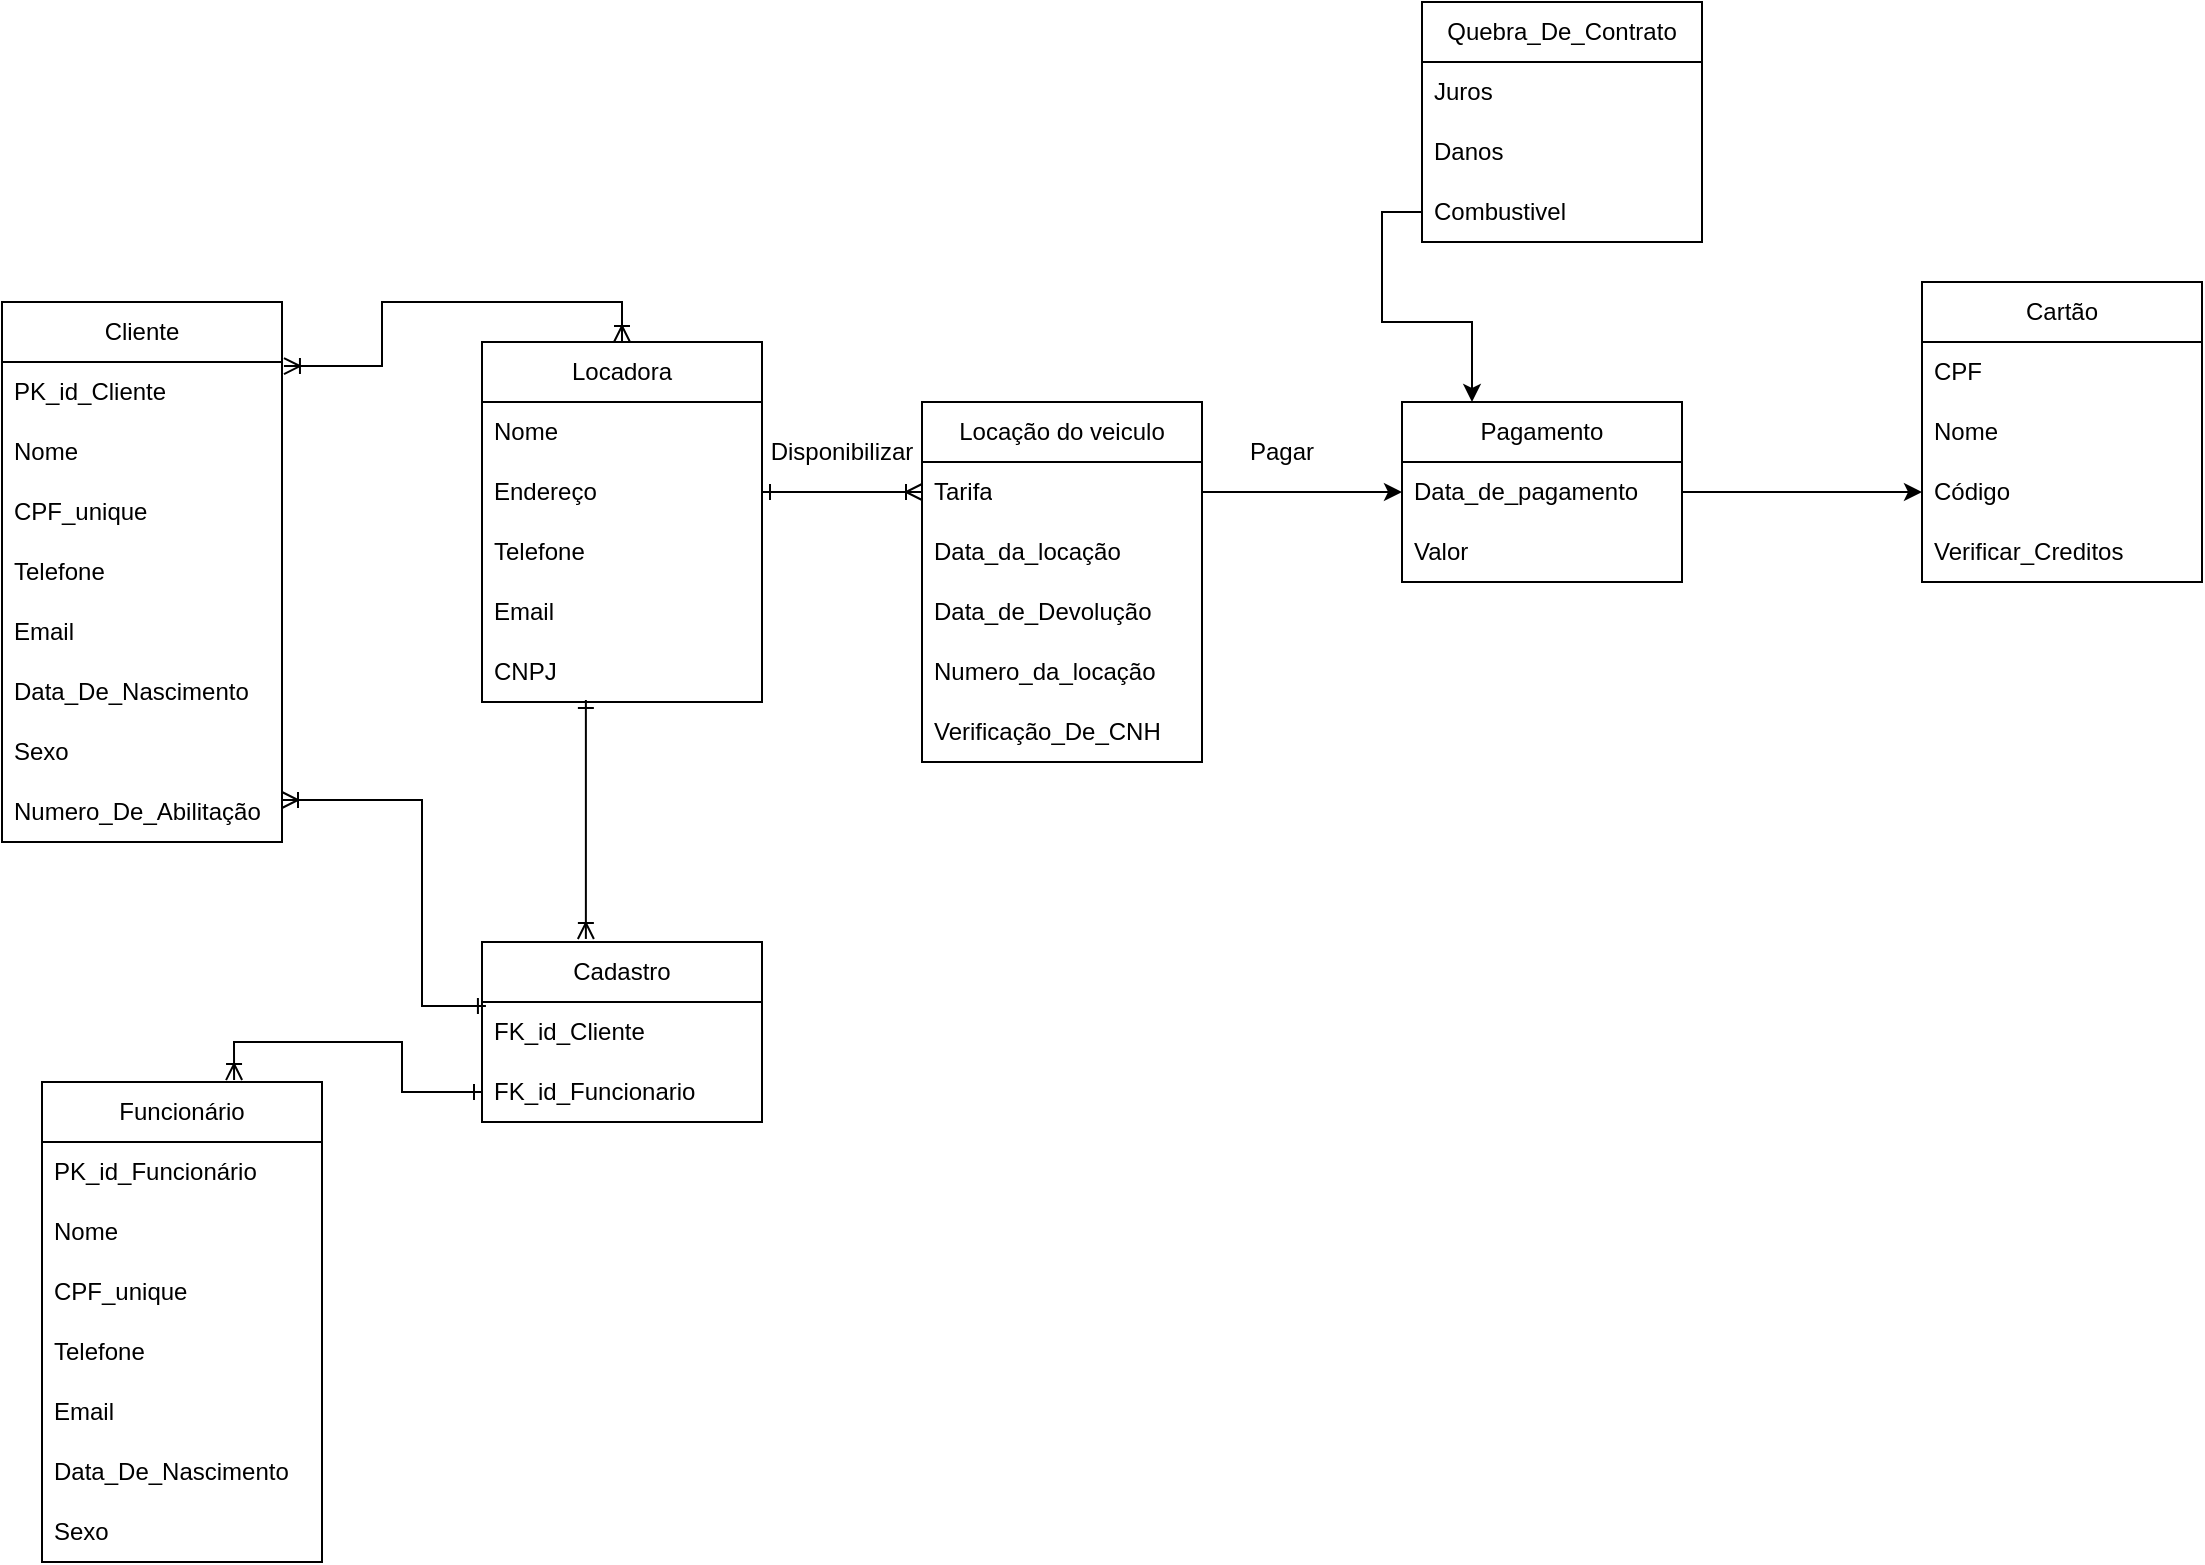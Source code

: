 <mxfile version="23.1.7" type="github">
  <diagram name="Página-1" id="-zwmu9AmXeO0eC-2ghss">
    <mxGraphModel dx="1434" dy="1949" grid="1" gridSize="10" guides="1" tooltips="1" connect="1" arrows="1" fold="1" page="1" pageScale="1" pageWidth="827" pageHeight="1169" math="0" shadow="0">
      <root>
        <mxCell id="0" />
        <mxCell id="1" parent="0" />
        <mxCell id="XTqYAZaex5O8AX5dt9Om-7" value="Cliente" style="swimlane;fontStyle=0;childLayout=stackLayout;horizontal=1;startSize=30;horizontalStack=0;resizeParent=1;resizeParentMax=0;resizeLast=0;collapsible=1;marginBottom=0;whiteSpace=wrap;html=1;" parent="1" vertex="1">
          <mxGeometry x="260" y="-120" width="140" height="270" as="geometry" />
        </mxCell>
        <mxCell id="XTqYAZaex5O8AX5dt9Om-9" value="PK_id_Cliente" style="text;strokeColor=none;fillColor=none;align=left;verticalAlign=middle;spacingLeft=4;spacingRight=4;overflow=hidden;points=[[0,0.5],[1,0.5]];portConstraint=eastwest;rotatable=0;whiteSpace=wrap;html=1;" parent="XTqYAZaex5O8AX5dt9Om-7" vertex="1">
          <mxGeometry y="30" width="140" height="30" as="geometry" />
        </mxCell>
        <mxCell id="taYVCK9qIJ_HJ_ssxIY1-9" value="Nome" style="text;strokeColor=none;fillColor=none;align=left;verticalAlign=middle;spacingLeft=4;spacingRight=4;overflow=hidden;points=[[0,0.5],[1,0.5]];portConstraint=eastwest;rotatable=0;whiteSpace=wrap;html=1;" vertex="1" parent="XTqYAZaex5O8AX5dt9Om-7">
          <mxGeometry y="60" width="140" height="30" as="geometry" />
        </mxCell>
        <mxCell id="taYVCK9qIJ_HJ_ssxIY1-12" value="CPF_unique" style="text;strokeColor=none;fillColor=none;align=left;verticalAlign=middle;spacingLeft=4;spacingRight=4;overflow=hidden;points=[[0,0.5],[1,0.5]];portConstraint=eastwest;rotatable=0;whiteSpace=wrap;html=1;" vertex="1" parent="XTqYAZaex5O8AX5dt9Om-7">
          <mxGeometry y="90" width="140" height="30" as="geometry" />
        </mxCell>
        <mxCell id="taYVCK9qIJ_HJ_ssxIY1-13" value="Telefone" style="text;strokeColor=none;fillColor=none;align=left;verticalAlign=middle;spacingLeft=4;spacingRight=4;overflow=hidden;points=[[0,0.5],[1,0.5]];portConstraint=eastwest;rotatable=0;whiteSpace=wrap;html=1;" vertex="1" parent="XTqYAZaex5O8AX5dt9Om-7">
          <mxGeometry y="120" width="140" height="30" as="geometry" />
        </mxCell>
        <mxCell id="taYVCK9qIJ_HJ_ssxIY1-14" value="Email" style="text;strokeColor=none;fillColor=none;align=left;verticalAlign=middle;spacingLeft=4;spacingRight=4;overflow=hidden;points=[[0,0.5],[1,0.5]];portConstraint=eastwest;rotatable=0;whiteSpace=wrap;html=1;" vertex="1" parent="XTqYAZaex5O8AX5dt9Om-7">
          <mxGeometry y="150" width="140" height="30" as="geometry" />
        </mxCell>
        <mxCell id="taYVCK9qIJ_HJ_ssxIY1-15" value="Data_De_Nascimento" style="text;strokeColor=none;fillColor=none;align=left;verticalAlign=middle;spacingLeft=4;spacingRight=4;overflow=hidden;points=[[0,0.5],[1,0.5]];portConstraint=eastwest;rotatable=0;whiteSpace=wrap;html=1;" vertex="1" parent="XTqYAZaex5O8AX5dt9Om-7">
          <mxGeometry y="180" width="140" height="30" as="geometry" />
        </mxCell>
        <mxCell id="taYVCK9qIJ_HJ_ssxIY1-16" value="Sexo" style="text;strokeColor=none;fillColor=none;align=left;verticalAlign=middle;spacingLeft=4;spacingRight=4;overflow=hidden;points=[[0,0.5],[1,0.5]];portConstraint=eastwest;rotatable=0;whiteSpace=wrap;html=1;" vertex="1" parent="XTqYAZaex5O8AX5dt9Om-7">
          <mxGeometry y="210" width="140" height="30" as="geometry" />
        </mxCell>
        <mxCell id="taYVCK9qIJ_HJ_ssxIY1-17" value="Numero_De_Abilitação" style="text;strokeColor=none;fillColor=none;align=left;verticalAlign=middle;spacingLeft=4;spacingRight=4;overflow=hidden;points=[[0,0.5],[1,0.5]];portConstraint=eastwest;rotatable=0;whiteSpace=wrap;html=1;" vertex="1" parent="XTqYAZaex5O8AX5dt9Om-7">
          <mxGeometry y="240" width="140" height="30" as="geometry" />
        </mxCell>
        <mxCell id="taYVCK9qIJ_HJ_ssxIY1-59" style="edgeStyle=orthogonalEdgeStyle;rounded=0;orthogonalLoop=1;jettySize=auto;html=1;exitX=0.686;exitY=-0.004;exitDx=0;exitDy=0;entryX=0;entryY=0.5;entryDx=0;entryDy=0;startArrow=ERoneToMany;startFill=0;endArrow=ERone;endFill=0;exitPerimeter=0;" edge="1" parent="1" source="XTqYAZaex5O8AX5dt9Om-13" target="taYVCK9qIJ_HJ_ssxIY1-54">
          <mxGeometry relative="1" as="geometry">
            <Array as="points">
              <mxPoint x="376" y="250" />
              <mxPoint x="460" y="250" />
              <mxPoint x="460" y="275" />
            </Array>
          </mxGeometry>
        </mxCell>
        <mxCell id="XTqYAZaex5O8AX5dt9Om-13" value="Funcionário" style="swimlane;fontStyle=0;childLayout=stackLayout;horizontal=1;startSize=30;horizontalStack=0;resizeParent=1;resizeParentMax=0;resizeLast=0;collapsible=1;marginBottom=0;whiteSpace=wrap;html=1;" parent="1" vertex="1">
          <mxGeometry x="280" y="270" width="140" height="240" as="geometry" />
        </mxCell>
        <mxCell id="XTqYAZaex5O8AX5dt9Om-14" value="PK_id_Funcionário" style="text;strokeColor=none;fillColor=none;align=left;verticalAlign=middle;spacingLeft=4;spacingRight=4;overflow=hidden;points=[[0,0.5],[1,0.5]];portConstraint=eastwest;rotatable=0;whiteSpace=wrap;html=1;" parent="XTqYAZaex5O8AX5dt9Om-13" vertex="1">
          <mxGeometry y="30" width="140" height="30" as="geometry" />
        </mxCell>
        <mxCell id="XTqYAZaex5O8AX5dt9Om-16" value="Nome" style="text;strokeColor=none;fillColor=none;align=left;verticalAlign=middle;spacingLeft=4;spacingRight=4;overflow=hidden;points=[[0,0.5],[1,0.5]];portConstraint=eastwest;rotatable=0;whiteSpace=wrap;html=1;" parent="XTqYAZaex5O8AX5dt9Om-13" vertex="1">
          <mxGeometry y="60" width="140" height="30" as="geometry" />
        </mxCell>
        <mxCell id="taYVCK9qIJ_HJ_ssxIY1-36" value="CPF_unique" style="text;strokeColor=none;fillColor=none;align=left;verticalAlign=middle;spacingLeft=4;spacingRight=4;overflow=hidden;points=[[0,0.5],[1,0.5]];portConstraint=eastwest;rotatable=0;whiteSpace=wrap;html=1;" vertex="1" parent="XTqYAZaex5O8AX5dt9Om-13">
          <mxGeometry y="90" width="140" height="30" as="geometry" />
        </mxCell>
        <mxCell id="taYVCK9qIJ_HJ_ssxIY1-39" value="Telefone" style="text;strokeColor=none;fillColor=none;align=left;verticalAlign=middle;spacingLeft=4;spacingRight=4;overflow=hidden;points=[[0,0.5],[1,0.5]];portConstraint=eastwest;rotatable=0;whiteSpace=wrap;html=1;" vertex="1" parent="XTqYAZaex5O8AX5dt9Om-13">
          <mxGeometry y="120" width="140" height="30" as="geometry" />
        </mxCell>
        <mxCell id="taYVCK9qIJ_HJ_ssxIY1-40" value="Email" style="text;strokeColor=none;fillColor=none;align=left;verticalAlign=middle;spacingLeft=4;spacingRight=4;overflow=hidden;points=[[0,0.5],[1,0.5]];portConstraint=eastwest;rotatable=0;whiteSpace=wrap;html=1;" vertex="1" parent="XTqYAZaex5O8AX5dt9Om-13">
          <mxGeometry y="150" width="140" height="30" as="geometry" />
        </mxCell>
        <mxCell id="taYVCK9qIJ_HJ_ssxIY1-41" value="Data_De_Nascimento" style="text;strokeColor=none;fillColor=none;align=left;verticalAlign=middle;spacingLeft=4;spacingRight=4;overflow=hidden;points=[[0,0.5],[1,0.5]];portConstraint=eastwest;rotatable=0;whiteSpace=wrap;html=1;" vertex="1" parent="XTqYAZaex5O8AX5dt9Om-13">
          <mxGeometry y="180" width="140" height="30" as="geometry" />
        </mxCell>
        <mxCell id="taYVCK9qIJ_HJ_ssxIY1-42" value="Sexo" style="text;strokeColor=none;fillColor=none;align=left;verticalAlign=middle;spacingLeft=4;spacingRight=4;overflow=hidden;points=[[0,0.5],[1,0.5]];portConstraint=eastwest;rotatable=0;whiteSpace=wrap;html=1;" vertex="1" parent="XTqYAZaex5O8AX5dt9Om-13">
          <mxGeometry y="210" width="140" height="30" as="geometry" />
        </mxCell>
        <mxCell id="XTqYAZaex5O8AX5dt9Om-18" value="Locação do veiculo" style="swimlane;fontStyle=0;childLayout=stackLayout;horizontal=1;startSize=30;horizontalStack=0;resizeParent=1;resizeParentMax=0;resizeLast=0;collapsible=1;marginBottom=0;whiteSpace=wrap;html=1;" parent="1" vertex="1">
          <mxGeometry x="720" y="-70" width="140" height="180" as="geometry" />
        </mxCell>
        <mxCell id="XTqYAZaex5O8AX5dt9Om-19" value="Tarifa" style="text;strokeColor=none;fillColor=none;align=left;verticalAlign=middle;spacingLeft=4;spacingRight=4;overflow=hidden;points=[[0,0.5],[1,0.5]];portConstraint=eastwest;rotatable=0;whiteSpace=wrap;html=1;" parent="XTqYAZaex5O8AX5dt9Om-18" vertex="1">
          <mxGeometry y="30" width="140" height="30" as="geometry" />
        </mxCell>
        <mxCell id="XTqYAZaex5O8AX5dt9Om-20" value="Data_da_locação" style="text;strokeColor=none;fillColor=none;align=left;verticalAlign=middle;spacingLeft=4;spacingRight=4;overflow=hidden;points=[[0,0.5],[1,0.5]];portConstraint=eastwest;rotatable=0;whiteSpace=wrap;html=1;" parent="XTqYAZaex5O8AX5dt9Om-18" vertex="1">
          <mxGeometry y="60" width="140" height="30" as="geometry" />
        </mxCell>
        <mxCell id="XTqYAZaex5O8AX5dt9Om-21" value="Data_de_Devolução" style="text;strokeColor=none;fillColor=none;align=left;verticalAlign=middle;spacingLeft=4;spacingRight=4;overflow=hidden;points=[[0,0.5],[1,0.5]];portConstraint=eastwest;rotatable=0;whiteSpace=wrap;html=1;" parent="XTqYAZaex5O8AX5dt9Om-18" vertex="1">
          <mxGeometry y="90" width="140" height="30" as="geometry" />
        </mxCell>
        <mxCell id="taYVCK9qIJ_HJ_ssxIY1-18" value="Numero_da_locação" style="text;strokeColor=none;fillColor=none;align=left;verticalAlign=middle;spacingLeft=4;spacingRight=4;overflow=hidden;points=[[0,0.5],[1,0.5]];portConstraint=eastwest;rotatable=0;whiteSpace=wrap;html=1;" vertex="1" parent="XTqYAZaex5O8AX5dt9Om-18">
          <mxGeometry y="120" width="140" height="30" as="geometry" />
        </mxCell>
        <mxCell id="taYVCK9qIJ_HJ_ssxIY1-84" value="Verificação_De_CNH" style="text;strokeColor=none;fillColor=none;align=left;verticalAlign=middle;spacingLeft=4;spacingRight=4;overflow=hidden;points=[[0,0.5],[1,0.5]];portConstraint=eastwest;rotatable=0;whiteSpace=wrap;html=1;" vertex="1" parent="XTqYAZaex5O8AX5dt9Om-18">
          <mxGeometry y="150" width="140" height="30" as="geometry" />
        </mxCell>
        <mxCell id="taYVCK9qIJ_HJ_ssxIY1-1" value="Locadora" style="swimlane;fontStyle=0;childLayout=stackLayout;horizontal=1;startSize=30;horizontalStack=0;resizeParent=1;resizeParentMax=0;resizeLast=0;collapsible=1;marginBottom=0;whiteSpace=wrap;html=1;" vertex="1" parent="1">
          <mxGeometry x="500" y="-100" width="140" height="180" as="geometry" />
        </mxCell>
        <mxCell id="taYVCK9qIJ_HJ_ssxIY1-2" value="Nome" style="text;strokeColor=none;fillColor=none;align=left;verticalAlign=middle;spacingLeft=4;spacingRight=4;overflow=hidden;points=[[0,0.5],[1,0.5]];portConstraint=eastwest;rotatable=0;whiteSpace=wrap;html=1;" vertex="1" parent="taYVCK9qIJ_HJ_ssxIY1-1">
          <mxGeometry y="30" width="140" height="30" as="geometry" />
        </mxCell>
        <mxCell id="taYVCK9qIJ_HJ_ssxIY1-3" value="Endereço" style="text;strokeColor=none;fillColor=none;align=left;verticalAlign=middle;spacingLeft=4;spacingRight=4;overflow=hidden;points=[[0,0.5],[1,0.5]];portConstraint=eastwest;rotatable=0;whiteSpace=wrap;html=1;" vertex="1" parent="taYVCK9qIJ_HJ_ssxIY1-1">
          <mxGeometry y="60" width="140" height="30" as="geometry" />
        </mxCell>
        <mxCell id="taYVCK9qIJ_HJ_ssxIY1-4" value="Telefone" style="text;strokeColor=none;fillColor=none;align=left;verticalAlign=middle;spacingLeft=4;spacingRight=4;overflow=hidden;points=[[0,0.5],[1,0.5]];portConstraint=eastwest;rotatable=0;whiteSpace=wrap;html=1;" vertex="1" parent="taYVCK9qIJ_HJ_ssxIY1-1">
          <mxGeometry y="90" width="140" height="30" as="geometry" />
        </mxCell>
        <mxCell id="taYVCK9qIJ_HJ_ssxIY1-6" value="Email" style="text;strokeColor=none;fillColor=none;align=left;verticalAlign=middle;spacingLeft=4;spacingRight=4;overflow=hidden;points=[[0,0.5],[1,0.5]];portConstraint=eastwest;rotatable=0;whiteSpace=wrap;html=1;" vertex="1" parent="taYVCK9qIJ_HJ_ssxIY1-1">
          <mxGeometry y="120" width="140" height="30" as="geometry" />
        </mxCell>
        <mxCell id="taYVCK9qIJ_HJ_ssxIY1-7" value="CNPJ" style="text;strokeColor=none;fillColor=none;align=left;verticalAlign=middle;spacingLeft=4;spacingRight=4;overflow=hidden;points=[[0,0.5],[1,0.5]];portConstraint=eastwest;rotatable=0;whiteSpace=wrap;html=1;" vertex="1" parent="taYVCK9qIJ_HJ_ssxIY1-1">
          <mxGeometry y="150" width="140" height="30" as="geometry" />
        </mxCell>
        <mxCell id="taYVCK9qIJ_HJ_ssxIY1-8" style="edgeStyle=orthogonalEdgeStyle;rounded=0;orthogonalLoop=1;jettySize=auto;html=1;exitX=0.5;exitY=0;exitDx=0;exitDy=0;entryX=1.007;entryY=0.067;entryDx=0;entryDy=0;entryPerimeter=0;startArrow=ERoneToMany;startFill=0;endArrow=ERoneToMany;endFill=0;" edge="1" parent="1" source="taYVCK9qIJ_HJ_ssxIY1-1" target="XTqYAZaex5O8AX5dt9Om-9">
          <mxGeometry relative="1" as="geometry" />
        </mxCell>
        <mxCell id="taYVCK9qIJ_HJ_ssxIY1-19" value="Pagamento" style="swimlane;fontStyle=0;childLayout=stackLayout;horizontal=1;startSize=30;horizontalStack=0;resizeParent=1;resizeParentMax=0;resizeLast=0;collapsible=1;marginBottom=0;whiteSpace=wrap;html=1;" vertex="1" parent="1">
          <mxGeometry x="960" y="-70" width="140" height="90" as="geometry" />
        </mxCell>
        <mxCell id="taYVCK9qIJ_HJ_ssxIY1-20" value="Data_de_pagamento" style="text;strokeColor=none;fillColor=none;align=left;verticalAlign=middle;spacingLeft=4;spacingRight=4;overflow=hidden;points=[[0,0.5],[1,0.5]];portConstraint=eastwest;rotatable=0;whiteSpace=wrap;html=1;" vertex="1" parent="taYVCK9qIJ_HJ_ssxIY1-19">
          <mxGeometry y="30" width="140" height="30" as="geometry" />
        </mxCell>
        <mxCell id="taYVCK9qIJ_HJ_ssxIY1-21" value="Valor" style="text;strokeColor=none;fillColor=none;align=left;verticalAlign=middle;spacingLeft=4;spacingRight=4;overflow=hidden;points=[[0,0.5],[1,0.5]];portConstraint=eastwest;rotatable=0;whiteSpace=wrap;html=1;" vertex="1" parent="taYVCK9qIJ_HJ_ssxIY1-19">
          <mxGeometry y="60" width="140" height="30" as="geometry" />
        </mxCell>
        <mxCell id="taYVCK9qIJ_HJ_ssxIY1-23" style="edgeStyle=orthogonalEdgeStyle;rounded=0;orthogonalLoop=1;jettySize=auto;html=1;exitX=1;exitY=0.5;exitDx=0;exitDy=0;entryX=0;entryY=0.5;entryDx=0;entryDy=0;" edge="1" parent="1" source="XTqYAZaex5O8AX5dt9Om-19" target="taYVCK9qIJ_HJ_ssxIY1-20">
          <mxGeometry relative="1" as="geometry" />
        </mxCell>
        <mxCell id="taYVCK9qIJ_HJ_ssxIY1-24" value="Pagar" style="text;html=1;align=center;verticalAlign=middle;whiteSpace=wrap;rounded=0;" vertex="1" parent="1">
          <mxGeometry x="870" y="-60" width="60" height="30" as="geometry" />
        </mxCell>
        <mxCell id="taYVCK9qIJ_HJ_ssxIY1-25" value="Cartão" style="swimlane;fontStyle=0;childLayout=stackLayout;horizontal=1;startSize=30;horizontalStack=0;resizeParent=1;resizeParentMax=0;resizeLast=0;collapsible=1;marginBottom=0;whiteSpace=wrap;html=1;" vertex="1" parent="1">
          <mxGeometry x="1220" y="-130" width="140" height="150" as="geometry" />
        </mxCell>
        <mxCell id="taYVCK9qIJ_HJ_ssxIY1-26" value="CPF" style="text;strokeColor=none;fillColor=none;align=left;verticalAlign=middle;spacingLeft=4;spacingRight=4;overflow=hidden;points=[[0,0.5],[1,0.5]];portConstraint=eastwest;rotatable=0;whiteSpace=wrap;html=1;" vertex="1" parent="taYVCK9qIJ_HJ_ssxIY1-25">
          <mxGeometry y="30" width="140" height="30" as="geometry" />
        </mxCell>
        <mxCell id="taYVCK9qIJ_HJ_ssxIY1-27" value="Nome" style="text;strokeColor=none;fillColor=none;align=left;verticalAlign=middle;spacingLeft=4;spacingRight=4;overflow=hidden;points=[[0,0.5],[1,0.5]];portConstraint=eastwest;rotatable=0;whiteSpace=wrap;html=1;" vertex="1" parent="taYVCK9qIJ_HJ_ssxIY1-25">
          <mxGeometry y="60" width="140" height="30" as="geometry" />
        </mxCell>
        <mxCell id="taYVCK9qIJ_HJ_ssxIY1-28" value="Código" style="text;strokeColor=none;fillColor=none;align=left;verticalAlign=middle;spacingLeft=4;spacingRight=4;overflow=hidden;points=[[0,0.5],[1,0.5]];portConstraint=eastwest;rotatable=0;whiteSpace=wrap;html=1;" vertex="1" parent="taYVCK9qIJ_HJ_ssxIY1-25">
          <mxGeometry y="90" width="140" height="30" as="geometry" />
        </mxCell>
        <mxCell id="taYVCK9qIJ_HJ_ssxIY1-75" value="Verificar_Creditos" style="text;strokeColor=none;fillColor=none;align=left;verticalAlign=middle;spacingLeft=4;spacingRight=4;overflow=hidden;points=[[0,0.5],[1,0.5]];portConstraint=eastwest;rotatable=0;whiteSpace=wrap;html=1;" vertex="1" parent="taYVCK9qIJ_HJ_ssxIY1-25">
          <mxGeometry y="120" width="140" height="30" as="geometry" />
        </mxCell>
        <mxCell id="taYVCK9qIJ_HJ_ssxIY1-35" style="edgeStyle=orthogonalEdgeStyle;rounded=0;orthogonalLoop=1;jettySize=auto;html=1;exitX=1;exitY=0.5;exitDx=0;exitDy=0;entryX=0;entryY=0.5;entryDx=0;entryDy=0;" edge="1" parent="1" source="taYVCK9qIJ_HJ_ssxIY1-20" target="taYVCK9qIJ_HJ_ssxIY1-28">
          <mxGeometry relative="1" as="geometry" />
        </mxCell>
        <mxCell id="taYVCK9qIJ_HJ_ssxIY1-52" value="Cadastro" style="swimlane;fontStyle=0;childLayout=stackLayout;horizontal=1;startSize=30;horizontalStack=0;resizeParent=1;resizeParentMax=0;resizeLast=0;collapsible=1;marginBottom=0;whiteSpace=wrap;html=1;" vertex="1" parent="1">
          <mxGeometry x="500" y="200" width="140" height="90" as="geometry">
            <mxRectangle x="700" y="140" width="90" height="30" as="alternateBounds" />
          </mxGeometry>
        </mxCell>
        <mxCell id="taYVCK9qIJ_HJ_ssxIY1-53" value="FK_id_Cliente" style="text;strokeColor=none;fillColor=none;align=left;verticalAlign=middle;spacingLeft=4;spacingRight=4;overflow=hidden;points=[[0,0.5],[1,0.5]];portConstraint=eastwest;rotatable=0;whiteSpace=wrap;html=1;" vertex="1" parent="taYVCK9qIJ_HJ_ssxIY1-52">
          <mxGeometry y="30" width="140" height="30" as="geometry" />
        </mxCell>
        <mxCell id="taYVCK9qIJ_HJ_ssxIY1-54" value="FK_id_Funcionario" style="text;strokeColor=none;fillColor=none;align=left;verticalAlign=middle;spacingLeft=4;spacingRight=4;overflow=hidden;points=[[0,0.5],[1,0.5]];portConstraint=eastwest;rotatable=0;whiteSpace=wrap;html=1;" vertex="1" parent="taYVCK9qIJ_HJ_ssxIY1-52">
          <mxGeometry y="60" width="140" height="30" as="geometry" />
        </mxCell>
        <mxCell id="taYVCK9qIJ_HJ_ssxIY1-58" style="edgeStyle=orthogonalEdgeStyle;rounded=0;orthogonalLoop=1;jettySize=auto;html=1;entryX=0.371;entryY=-0.017;entryDx=0;entryDy=0;entryPerimeter=0;endArrow=ERoneToMany;endFill=0;startArrow=ERone;startFill=0;exitX=0.371;exitY=0.967;exitDx=0;exitDy=0;exitPerimeter=0;" edge="1" parent="1" source="taYVCK9qIJ_HJ_ssxIY1-7" target="taYVCK9qIJ_HJ_ssxIY1-52">
          <mxGeometry relative="1" as="geometry" />
        </mxCell>
        <mxCell id="taYVCK9qIJ_HJ_ssxIY1-60" style="edgeStyle=orthogonalEdgeStyle;rounded=0;orthogonalLoop=1;jettySize=auto;html=1;exitX=1;exitY=0.3;exitDx=0;exitDy=0;entryX=0.014;entryY=0.067;entryDx=0;entryDy=0;entryPerimeter=0;exitPerimeter=0;endArrow=ERone;endFill=0;startArrow=ERoneToMany;startFill=0;" edge="1" parent="1" source="taYVCK9qIJ_HJ_ssxIY1-17" target="taYVCK9qIJ_HJ_ssxIY1-53">
          <mxGeometry relative="1" as="geometry">
            <Array as="points">
              <mxPoint x="470" y="129" />
              <mxPoint x="470" y="232" />
            </Array>
          </mxGeometry>
        </mxCell>
        <mxCell id="taYVCK9qIJ_HJ_ssxIY1-62" style="edgeStyle=orthogonalEdgeStyle;rounded=0;orthogonalLoop=1;jettySize=auto;html=1;exitX=0;exitY=0.5;exitDx=0;exitDy=0;entryX=1;entryY=0.5;entryDx=0;entryDy=0;endArrow=ERone;endFill=0;startArrow=ERoneToMany;startFill=0;" edge="1" parent="1" source="XTqYAZaex5O8AX5dt9Om-19" target="taYVCK9qIJ_HJ_ssxIY1-3">
          <mxGeometry relative="1" as="geometry" />
        </mxCell>
        <mxCell id="taYVCK9qIJ_HJ_ssxIY1-69" value="Quebra_De_Contrato" style="swimlane;fontStyle=0;childLayout=stackLayout;horizontal=1;startSize=30;horizontalStack=0;resizeParent=1;resizeParentMax=0;resizeLast=0;collapsible=1;marginBottom=0;whiteSpace=wrap;html=1;" vertex="1" parent="1">
          <mxGeometry x="970" y="-270" width="140" height="120" as="geometry" />
        </mxCell>
        <mxCell id="taYVCK9qIJ_HJ_ssxIY1-70" value="Juros" style="text;strokeColor=none;fillColor=none;align=left;verticalAlign=middle;spacingLeft=4;spacingRight=4;overflow=hidden;points=[[0,0.5],[1,0.5]];portConstraint=eastwest;rotatable=0;whiteSpace=wrap;html=1;" vertex="1" parent="taYVCK9qIJ_HJ_ssxIY1-69">
          <mxGeometry y="30" width="140" height="30" as="geometry" />
        </mxCell>
        <mxCell id="taYVCK9qIJ_HJ_ssxIY1-74" value="Danos" style="text;strokeColor=none;fillColor=none;align=left;verticalAlign=middle;spacingLeft=4;spacingRight=4;overflow=hidden;points=[[0,0.5],[1,0.5]];portConstraint=eastwest;rotatable=0;whiteSpace=wrap;html=1;" vertex="1" parent="taYVCK9qIJ_HJ_ssxIY1-69">
          <mxGeometry y="60" width="140" height="30" as="geometry" />
        </mxCell>
        <mxCell id="taYVCK9qIJ_HJ_ssxIY1-76" value="Combustivel" style="text;strokeColor=none;fillColor=none;align=left;verticalAlign=middle;spacingLeft=4;spacingRight=4;overflow=hidden;points=[[0,0.5],[1,0.5]];portConstraint=eastwest;rotatable=0;whiteSpace=wrap;html=1;" vertex="1" parent="taYVCK9qIJ_HJ_ssxIY1-69">
          <mxGeometry y="90" width="140" height="30" as="geometry" />
        </mxCell>
        <mxCell id="taYVCK9qIJ_HJ_ssxIY1-77" style="edgeStyle=orthogonalEdgeStyle;rounded=0;orthogonalLoop=1;jettySize=auto;html=1;exitX=0;exitY=0.5;exitDx=0;exitDy=0;entryX=0.25;entryY=0;entryDx=0;entryDy=0;" edge="1" parent="1" source="taYVCK9qIJ_HJ_ssxIY1-76" target="taYVCK9qIJ_HJ_ssxIY1-19">
          <mxGeometry relative="1" as="geometry" />
        </mxCell>
        <mxCell id="taYVCK9qIJ_HJ_ssxIY1-79" value="Disponibilizar" style="text;html=1;align=center;verticalAlign=middle;whiteSpace=wrap;rounded=0;" vertex="1" parent="1">
          <mxGeometry x="650" y="-60" width="60" height="30" as="geometry" />
        </mxCell>
      </root>
    </mxGraphModel>
  </diagram>
</mxfile>
